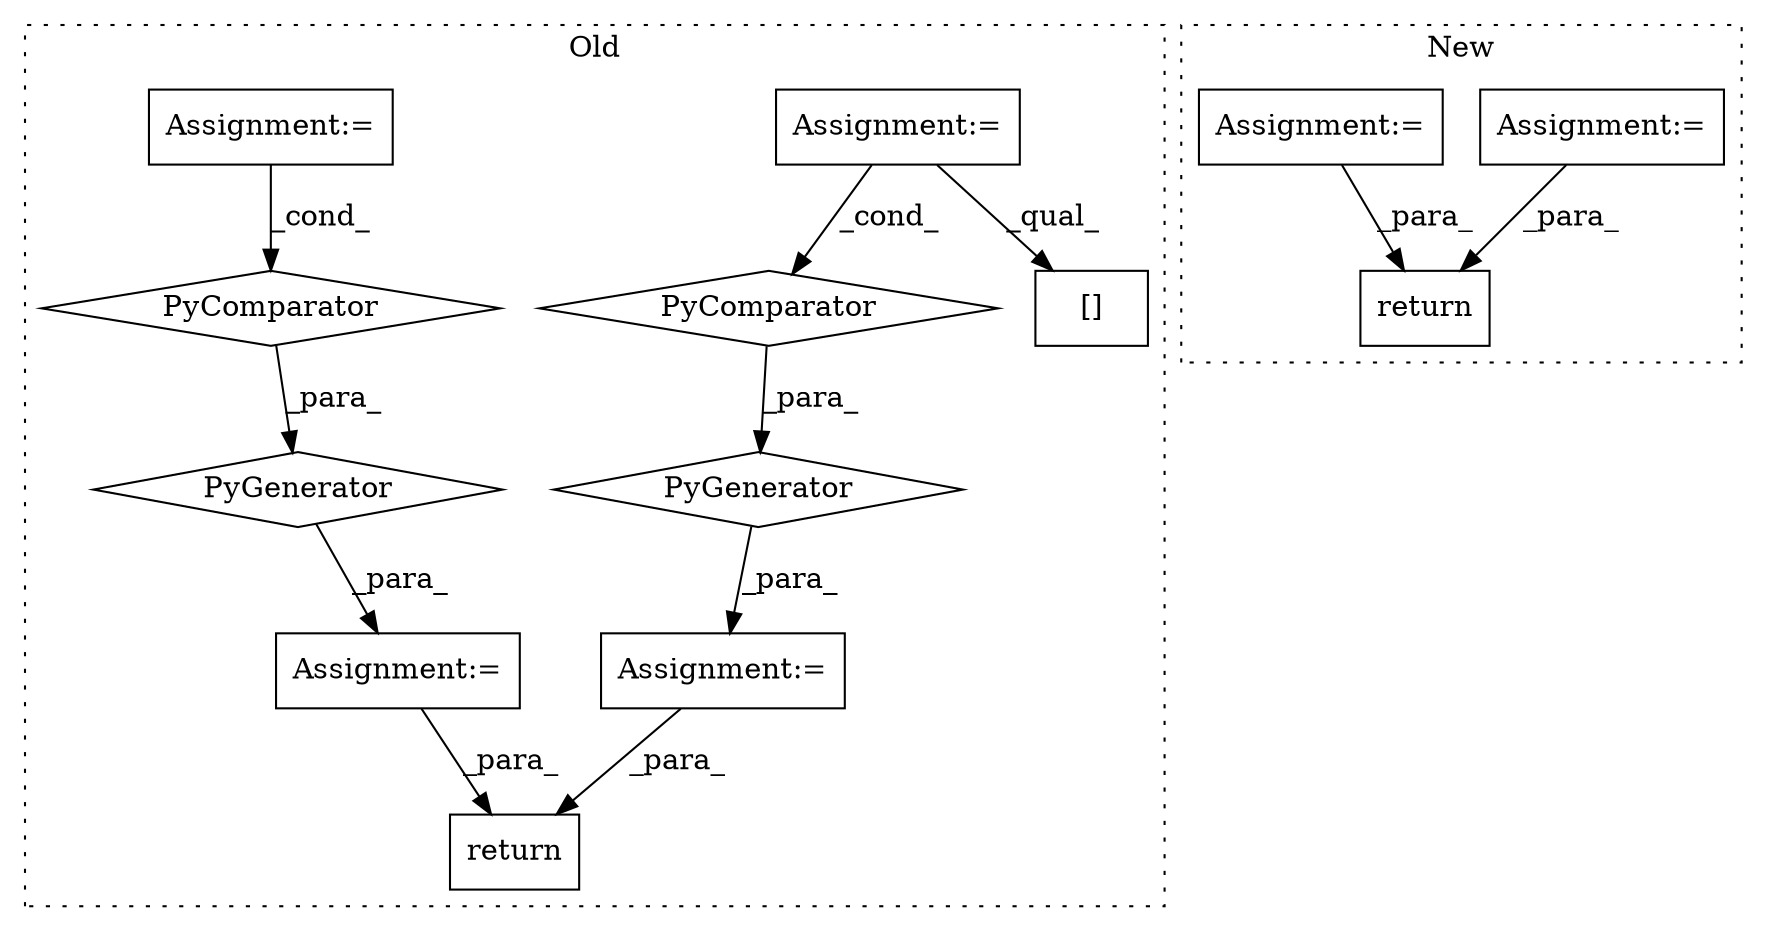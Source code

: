 digraph G {
subgraph cluster0 {
1 [label="PyGenerator" a="107" s="2122" l="121" shape="diamond"];
3 [label="Assignment:=" a="7" s="2205" l="32" shape="box"];
4 [label="PyComparator" a="113" s="2205" l="32" shape="diamond"];
5 [label="return" a="41" s="2478" l="7" shape="box"];
6 [label="Assignment:=" a="7" s="2351" l="32" shape="box"];
7 [label="Assignment:=" a="7" s="2108" l="1" shape="box"];
9 [label="[]" a="2" s="2126,2145" l="13,1" shape="box"];
10 [label="Assignment:=" a="7" s="2254" l="1" shape="box"];
12 [label="PyGenerator" a="107" s="2268" l="121" shape="diamond"];
13 [label="PyComparator" a="113" s="2351" l="32" shape="diamond"];
label = "Old";
style="dotted";
}
subgraph cluster1 {
2 [label="return" a="41" s="2360" l="12" shape="box"];
8 [label="Assignment:=" a="7" s="1807" l="5" shape="box"];
11 [label="Assignment:=" a="7" s="2220" l="1" shape="box"];
label = "New";
style="dotted";
}
1 -> 7 [label="_para_"];
3 -> 4 [label="_cond_"];
3 -> 9 [label="_qual_"];
4 -> 1 [label="_para_"];
6 -> 13 [label="_cond_"];
7 -> 5 [label="_para_"];
8 -> 2 [label="_para_"];
10 -> 5 [label="_para_"];
11 -> 2 [label="_para_"];
12 -> 10 [label="_para_"];
13 -> 12 [label="_para_"];
}